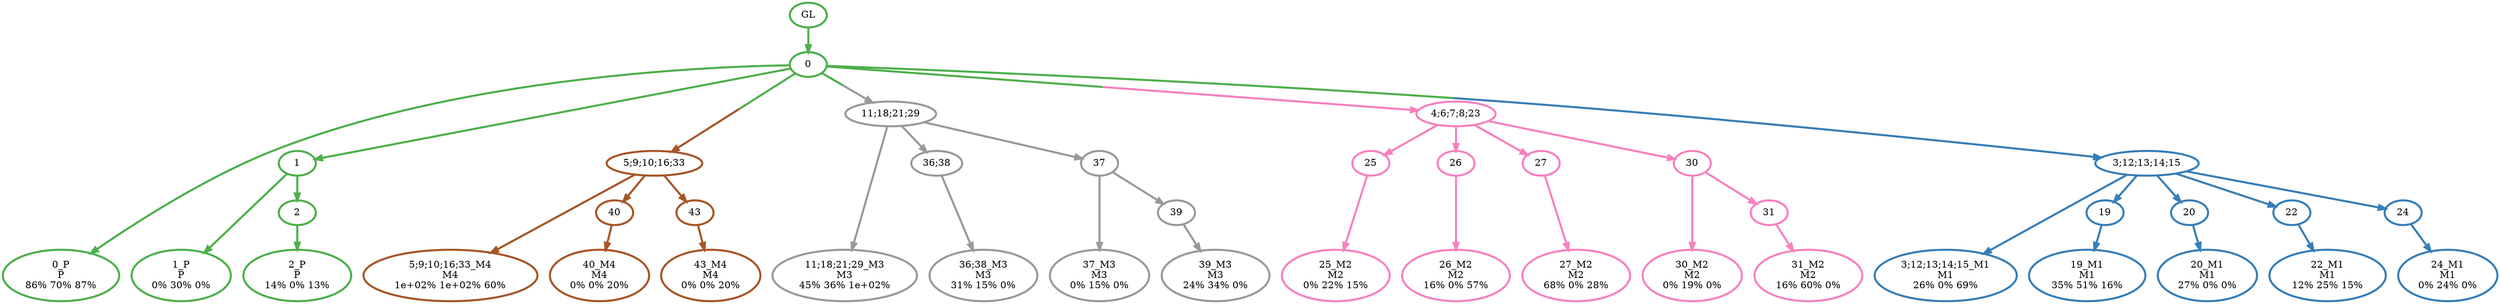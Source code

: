 digraph T {
	{
		rank=same
		39 [penwidth=3,colorscheme=set19,color=3,label="0_P\nP\n86% 70% 87%"]
		37 [penwidth=3,colorscheme=set19,color=3,label="1_P\nP\n0% 30% 0%"]
		35 [penwidth=3,colorscheme=set19,color=3,label="2_P\nP\n14% 0% 13%"]
		34 [penwidth=3,colorscheme=set19,color=2,label="3;12;13;14;15_M1\nM1\n26% 0% 69%"]
		32 [penwidth=3,colorscheme=set19,color=2,label="19_M1\nM1\n35% 51% 16%"]
		30 [penwidth=3,colorscheme=set19,color=2,label="20_M1\nM1\n27% 0% 0%"]
		28 [penwidth=3,colorscheme=set19,color=2,label="22_M1\nM1\n12% 25% 15%"]
		26 [penwidth=3,colorscheme=set19,color=2,label="24_M1\nM1\n0% 24% 0%"]
		24 [penwidth=3,colorscheme=set19,color=8,label="25_M2\nM2\n0% 22% 15%"]
		22 [penwidth=3,colorscheme=set19,color=8,label="26_M2\nM2\n16% 0% 57%"]
		20 [penwidth=3,colorscheme=set19,color=8,label="27_M2\nM2\n68% 0% 28%"]
		18 [penwidth=3,colorscheme=set19,color=8,label="30_M2\nM2\n0% 19% 0%"]
		16 [penwidth=3,colorscheme=set19,color=8,label="31_M2\nM2\n16% 60% 0%"]
		15 [penwidth=3,colorscheme=set19,color=9,label="11;18;21;29_M3\nM3\n45% 36% 1e+02%"]
		13 [penwidth=3,colorscheme=set19,color=9,label="36;38_M3\nM3\n31% 15% 0%"]
		11 [penwidth=3,colorscheme=set19,color=9,label="37_M3\nM3\n0% 15% 0%"]
		9 [penwidth=3,colorscheme=set19,color=9,label="39_M3\nM3\n24% 34% 0%"]
		8 [penwidth=3,colorscheme=set19,color=7,label="5;9;10;16;33_M4\nM4\n1e+02% 1e+02% 60%"]
		6 [penwidth=3,colorscheme=set19,color=7,label="40_M4\nM4\n0% 0% 20%"]
		4 [penwidth=3,colorscheme=set19,color=7,label="43_M4\nM4\n0% 0% 20%"]
	}
	41 [penwidth=3,colorscheme=set19,color=3,label="GL"]
	40 [penwidth=3,colorscheme=set19,color=3,label="0"]
	38 [penwidth=3,colorscheme=set19,color=3,label="1"]
	36 [penwidth=3,colorscheme=set19,color=3,label="2"]
	33 [penwidth=3,colorscheme=set19,color=2,label="19"]
	31 [penwidth=3,colorscheme=set19,color=2,label="20"]
	29 [penwidth=3,colorscheme=set19,color=2,label="22"]
	27 [penwidth=3,colorscheme=set19,color=2,label="24"]
	25 [penwidth=3,colorscheme=set19,color=8,label="25"]
	23 [penwidth=3,colorscheme=set19,color=8,label="26"]
	21 [penwidth=3,colorscheme=set19,color=8,label="27"]
	19 [penwidth=3,colorscheme=set19,color=8,label="30"]
	17 [penwidth=3,colorscheme=set19,color=8,label="31"]
	14 [penwidth=3,colorscheme=set19,color=9,label="36;38"]
	12 [penwidth=3,colorscheme=set19,color=9,label="37"]
	10 [penwidth=3,colorscheme=set19,color=9,label="39"]
	7 [penwidth=3,colorscheme=set19,color=7,label="40"]
	5 [penwidth=3,colorscheme=set19,color=7,label="43"]
	3 [penwidth=3,colorscheme=set19,color=7,label="5;9;10;16;33"]
	2 [penwidth=3,colorscheme=set19,color=9,label="11;18;21;29"]
	1 [penwidth=3,colorscheme=set19,color=8,label="4;6;7;8;23"]
	0 [penwidth=3,colorscheme=set19,color=2,label="3;12;13;14;15"]
	41 -> 40 [penwidth=3,colorscheme=set19,color=3]
	40 -> 39 [penwidth=3,colorscheme=set19,color=3]
	40 -> 38 [penwidth=3,colorscheme=set19,color=3]
	40 -> 3 [penwidth=3,colorscheme=set19,color="3;0.5:7"]
	40 -> 2 [penwidth=3,colorscheme=set19,color="3;0.5:9"]
	40 -> 1 [penwidth=3,colorscheme=set19,color="3;0.5:8"]
	40 -> 0 [penwidth=3,colorscheme=set19,color="3;0.5:2"]
	38 -> 37 [penwidth=3,colorscheme=set19,color=3]
	38 -> 36 [penwidth=3,colorscheme=set19,color=3]
	36 -> 35 [penwidth=3,colorscheme=set19,color=3]
	33 -> 32 [penwidth=3,colorscheme=set19,color=2]
	31 -> 30 [penwidth=3,colorscheme=set19,color=2]
	29 -> 28 [penwidth=3,colorscheme=set19,color=2]
	27 -> 26 [penwidth=3,colorscheme=set19,color=2]
	25 -> 24 [penwidth=3,colorscheme=set19,color=8]
	23 -> 22 [penwidth=3,colorscheme=set19,color=8]
	21 -> 20 [penwidth=3,colorscheme=set19,color=8]
	19 -> 18 [penwidth=3,colorscheme=set19,color=8]
	19 -> 17 [penwidth=3,colorscheme=set19,color=8]
	17 -> 16 [penwidth=3,colorscheme=set19,color=8]
	14 -> 13 [penwidth=3,colorscheme=set19,color=9]
	12 -> 11 [penwidth=3,colorscheme=set19,color=9]
	12 -> 10 [penwidth=3,colorscheme=set19,color=9]
	10 -> 9 [penwidth=3,colorscheme=set19,color=9]
	7 -> 6 [penwidth=3,colorscheme=set19,color=7]
	5 -> 4 [penwidth=3,colorscheme=set19,color=7]
	3 -> 8 [penwidth=3,colorscheme=set19,color=7]
	3 -> 7 [penwidth=3,colorscheme=set19,color=7]
	3 -> 5 [penwidth=3,colorscheme=set19,color=7]
	2 -> 15 [penwidth=3,colorscheme=set19,color=9]
	2 -> 14 [penwidth=3,colorscheme=set19,color=9]
	2 -> 12 [penwidth=3,colorscheme=set19,color=9]
	1 -> 25 [penwidth=3,colorscheme=set19,color=8]
	1 -> 23 [penwidth=3,colorscheme=set19,color=8]
	1 -> 21 [penwidth=3,colorscheme=set19,color=8]
	1 -> 19 [penwidth=3,colorscheme=set19,color=8]
	0 -> 34 [penwidth=3,colorscheme=set19,color=2]
	0 -> 33 [penwidth=3,colorscheme=set19,color=2]
	0 -> 31 [penwidth=3,colorscheme=set19,color=2]
	0 -> 29 [penwidth=3,colorscheme=set19,color=2]
	0 -> 27 [penwidth=3,colorscheme=set19,color=2]
}
